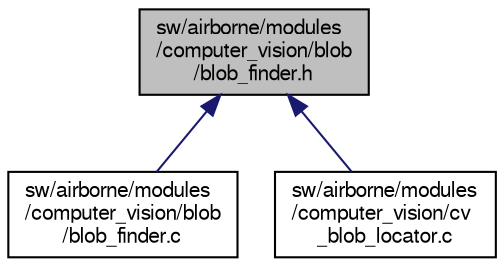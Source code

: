 digraph "sw/airborne/modules/computer_vision/blob/blob_finder.h"
{
  edge [fontname="FreeSans",fontsize="10",labelfontname="FreeSans",labelfontsize="10"];
  node [fontname="FreeSans",fontsize="10",shape=record];
  Node1 [label="sw/airborne/modules\l/computer_vision/blob\l/blob_finder.h",height=0.2,width=0.4,color="black", fillcolor="grey75", style="filled", fontcolor="black"];
  Node1 -> Node2 [dir="back",color="midnightblue",fontsize="10",style="solid",fontname="FreeSans"];
  Node2 [label="sw/airborne/modules\l/computer_vision/blob\l/blob_finder.c",height=0.2,width=0.4,color="black", fillcolor="white", style="filled",URL="$blob__finder_8c.html",tooltip="Parse UYVY images and make a list of blobs of connected pixels. "];
  Node1 -> Node3 [dir="back",color="midnightblue",fontsize="10",style="solid",fontname="FreeSans"];
  Node3 [label="sw/airborne/modules\l/computer_vision/cv\l_blob_locator.c",height=0.2,width=0.4,color="black", fillcolor="white", style="filled",URL="$cv__blob__locator_8c.html"];
}
